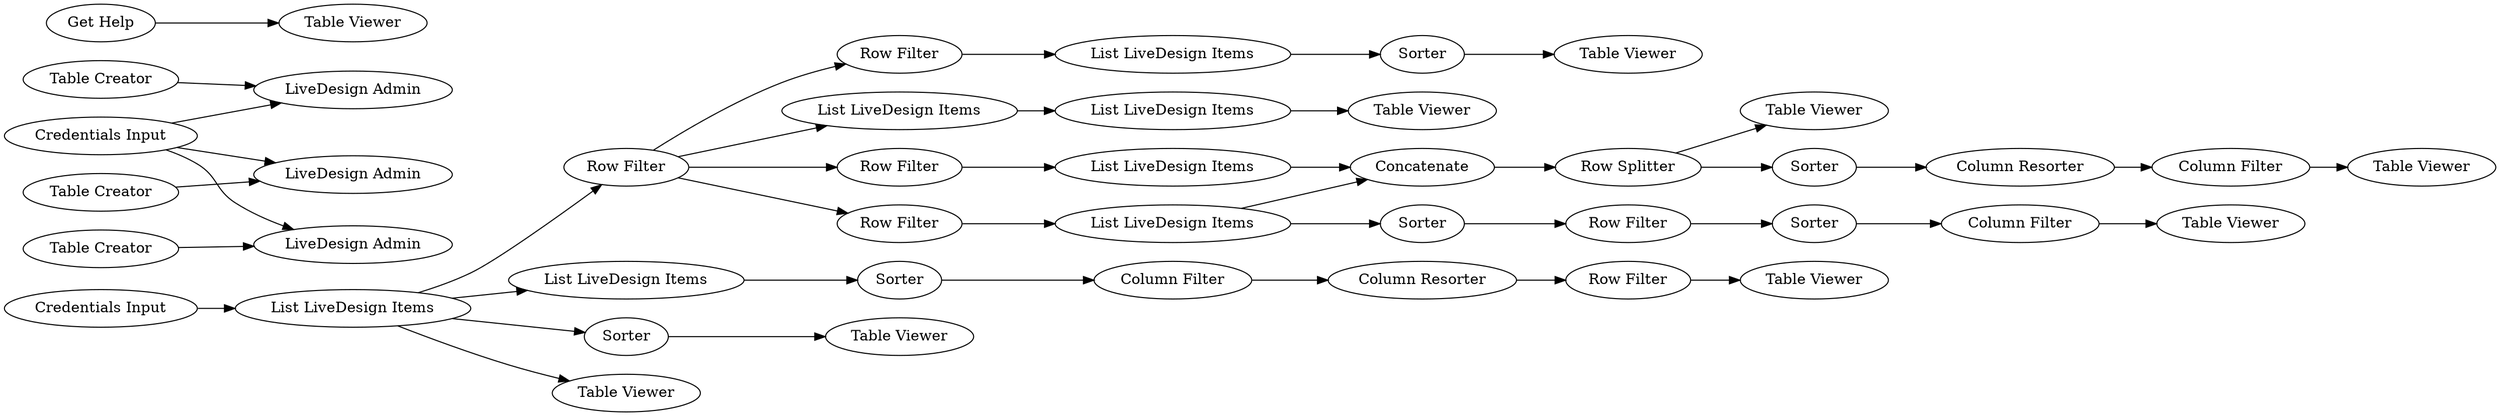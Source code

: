 digraph {
	16151 -> 16122
	16126 -> 16124
	16179 -> 16178
	16138 -> 16139
	16151 -> 16167
	16129 -> 16157
	16172 -> 16169
	16173 -> 16174
	16128 -> 16129
	16163 -> 16164
	16124 -> 16155
	16175 -> 16177
	16160 -> 16156
	16167 -> 16165
	16175 -> 16176
	16134 -> 16158
	16150 -> 16176
	16139 -> 16140
	16137 -> 16138
	16163 -> 16136
	16133 -> 16131
	16158 -> 16163
	16131 -> 16158
	16100 -> 16177
	16122 -> 16126
	16165 -> 16170
	16127 -> 16128
	16151 -> 16153
	16122 -> 16133
	16135 -> 16134
	16152 -> 16151
	16122 -> 16127
	16131 -> 16132
	16122 -> 16135
	16151 -> 16130
	16175 -> 16178
	16153 -> 16154
	16171 -> 16172
	16132 -> 16137
	16161 -> 16160
	16136 -> 16161
	16170 -> 16171
	16169 [label="Table Viewer"]
	16130 [label="Table Viewer"]
	16161 [label="Column Resorter"]
	16174 [label="Table Viewer"]
	16138 [label=Sorter]
	16133 [label="Row Filter"]
	16122 [label="Row Filter"]
	16100 [label="Table Creator"]
	16167 [label="List LiveDesign Items"]
	16178 [label="LiveDesign Admin"]
	16128 [label="List LiveDesign Items"]
	16153 [label=Sorter]
	16163 [label="Row Splitter"]
	16175 [label="Credentials Input"]
	16151 [label="List LiveDesign Items"]
	16158 [label=Concatenate]
	16171 [label="Column Resorter"]
	16176 [label="LiveDesign Admin"]
	16164 [label="Table Viewer"]
	16137 [label="Row Filter"]
	16172 [label="Row Filter"]
	16140 [label="Table Viewer"]
	16139 [label="Column Filter"]
	16135 [label="Row Filter"]
	16152 [label="Credentials Input"]
	16173 [label="Get Help"]
	16170 [label="Column Filter"]
	16132 [label=Sorter]
	16136 [label=Sorter]
	16179 [label="Table Creator"]
	16131 [label="List LiveDesign Items"]
	16126 [label="List LiveDesign Items"]
	16160 [label="Column Filter"]
	16127 [label="Row Filter"]
	16129 [label=Sorter]
	16150 [label="Table Creator"]
	16157 [label="Table Viewer"]
	16177 [label="LiveDesign Admin"]
	16154 [label="Table Viewer"]
	16156 [label="Table Viewer"]
	16155 [label="Table Viewer"]
	16165 [label=Sorter]
	16124 [label="List LiveDesign Items"]
	16134 [label="List LiveDesign Items"]
	rankdir=LR
}
